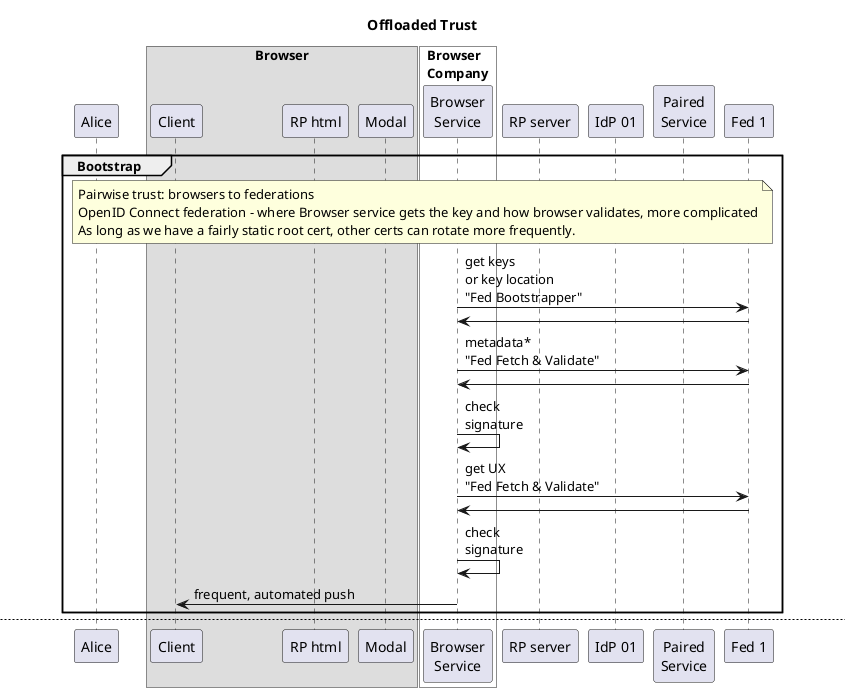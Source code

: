 
@startuml OffloadedTrust

Title Offloaded Trust

participant Alice

box "Browser\nCompany" #White
    box Browser
        participant "Client" as Browser
        participant "RP html" as Window
        participant "Modal" as modal
    end box
    participant "Browser\nService" as browserService
end box

participant "RP server" as RP

participant "IdP 01" as IdP
participant "Paired\nService" as Service

participant "Fed 1" as fed

group Bootstrap

    note over Alice, fed
        Pairwise trust: browsers to federations
        OpenID Connect federation - where Browser service gets the key and how browser validates, more complicated
        As long as we have a fairly static root cert, other certs can rotate more frequently.
    end note

    browserService -> fed: get keys\nor key location\n"Fed Bootstrapper"
    fed -> browserService
    browserService -> fed: metadata*\n"Fed Fetch & Validate"
    fed -> browserService
    browserService -> browserService: check\nsignature
    browserService -> fed: get UX\n"Fed Fetch & Validate"
    fed -> browserService
    browserService -> browserService: check\nsignature
    browserService -> Browser: frequent, automated push 
end
newpage
group Discovery initiated
    Alice -> Browser: goto URL
    Browser <-> RP: get URL
    Browser --> Window: render
    Alice --> Window: login
    note over Alice, fed
        **Federation NASCAR**
        Will begin with the assumption that the SP can provide multiple federations to browser until the modal developers cry for mercy.
        Then the SP will need to ask the user for which fed.
    end note
    Window --> Browser: js ({<federation,SP,\n[null|{IdPs}>})
    Browser --> Browser: is SP in fed?
    Browser --> Browser: if {IdPs},\nvalidate,\nfilter
    Browser --> modal: filtered UX(s)
    note over Browser, modal
        UX makes no calls outside of client.
        Give attribution to Fed Operator.
        Browser selects correct localized UX.
    end note
    group Choice
    else User selects
        Alice --> modal: pick IdP 01
        modal --> Browser
        Browser --> Browser: register tuple
        Browser --> Window: <SP, IdP, Fed>
        Window --> Browser: verb RP_URL tuple
        Browser -> RP: verb RP_URL tuple
        RP -> Browser: initiate protocol
        Browser --> Browser: allows\nflows\nin fed
        Browser -> IdP: classified as not tracking
    else User disapproves
        Alice --> modal: disapproves
        modal --> Browser
        Browser --> Window: NO
    end
end
newpage
group Pairwise initiated 
    Alice -> Browser: goto URL
    Browser <-> Service: get URL
    Browser --> Window: render
    Alice --> Window: request\nresource   
    Window --> Browser: <IdP, SP, Fed>
    Browser --> Browser: is SP in fed?
    Browser --> Browser: validate\nIdP
    Browser --> Browser: only one\nIdP, no\ndisco
    Browser --> modal: get\npermission
    
    group Choice
    else User selects
        Alice --> modal: approve
        modal --> Browser
        Browser --> Browser: register tuple
        Browser --> Window: <SP, IdP, Fed>
        Window --> Browser: verb URL tuple
        Browser -> Service: verb RP_URL tuple
        Service -> Browser: initiate protocol
        Browser --> Browser: allows\nflows\nin fed
        Browser -> IdP: classified as not tracking
    else User opts out
        Alice --> modal: disapproves
        modal --> Browser
        Browser --> Window: NO
    end
end


@enduml
@startuml idp-sp-storage

Title idp-sp-storage API

participant Alice

box "Browser\nCompany" #White
    box Browser
        participant "Client" as Browser
        participant "RP html" as Window
        participant "Permission\nprompt" as modal
    end box
end box
participant "RP server" as RP

    Alice -> Browser: goto URL
    Browser <-> RP: get URL    
    Browser --> Window: render
    group SP discovers user's IdP
    else SP knows the IdP 
        note over Window, RP
            URL could indicate an affiliation.
        end note
        Window --> Browser: n.c.allowed.put
        Browser --> Window: promise
        Browser --> modal: 
        Alice --> modal: Yes
        modal --> Browser: Yes
        Browser --> Window: resolve promise
        Window ->] : begin protocol to IdP
        note left
            Some protocol bindings require the RP
            server to construct a specific request.
            Protocol exchanged classified as 
            not tracking.
        end note
    else SP does not know the IdP
        Window --> Browser: n.c.allowed.isEmpty
        alt isEmpty=True
            Browser --> Window: True
            Window <--> Browser: n.c.allowed.invoke
            Window ->] : begin protocol to IdP
            note left
            Some protocol bindings require the RP
            server to construct a specific request.
            Protocol exchanged classified as 
            not tracking.
        end note
        else isEmpty=False
            Browser --> Window: False
            Window --> Window: Discovery
            note left
            Invoke a discovery mechanism by which
            Alice may select IdP choice.
            end note
            note over Alice, RP
                Go to "SP knows the IdP"
            end note
        end group
    
   

@enduml